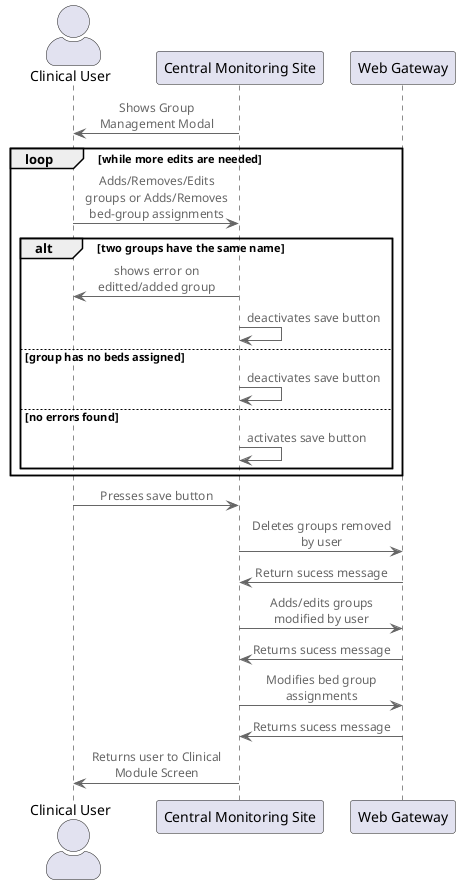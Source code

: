 @startuml Update groups
!include <C4/C4_Component>

actor       "Clinical User"  as user
participant "Central Monitoring Site" as cms
participant "Web Gateway" as web

cms -> user : Shows Group Management Modal
loop while more edits are needed
    user -> cms : Adds/Removes/Edits groups or Adds/Removes bed-group assignments
    alt two groups have the same name
        cms -> user : shows error on editted/added group
        cms -> cms : deactivates save button
    else group has no beds assigned
        cms -> cms : deactivates save button
    else no errors found
        cms -> cms : activates save button
    end
end
user -> cms : Presses save button
cms -> web : Deletes groups removed by user
web -> cms : Return sucess message
cms -> web : Adds/edits groups modified by user
web -> cms : Returns sucess message
cms -> web : Modifies bed group assignments
web -> cms : Returns sucess message
cms -> user : Returns user to Clinical Module Screen


@enduml